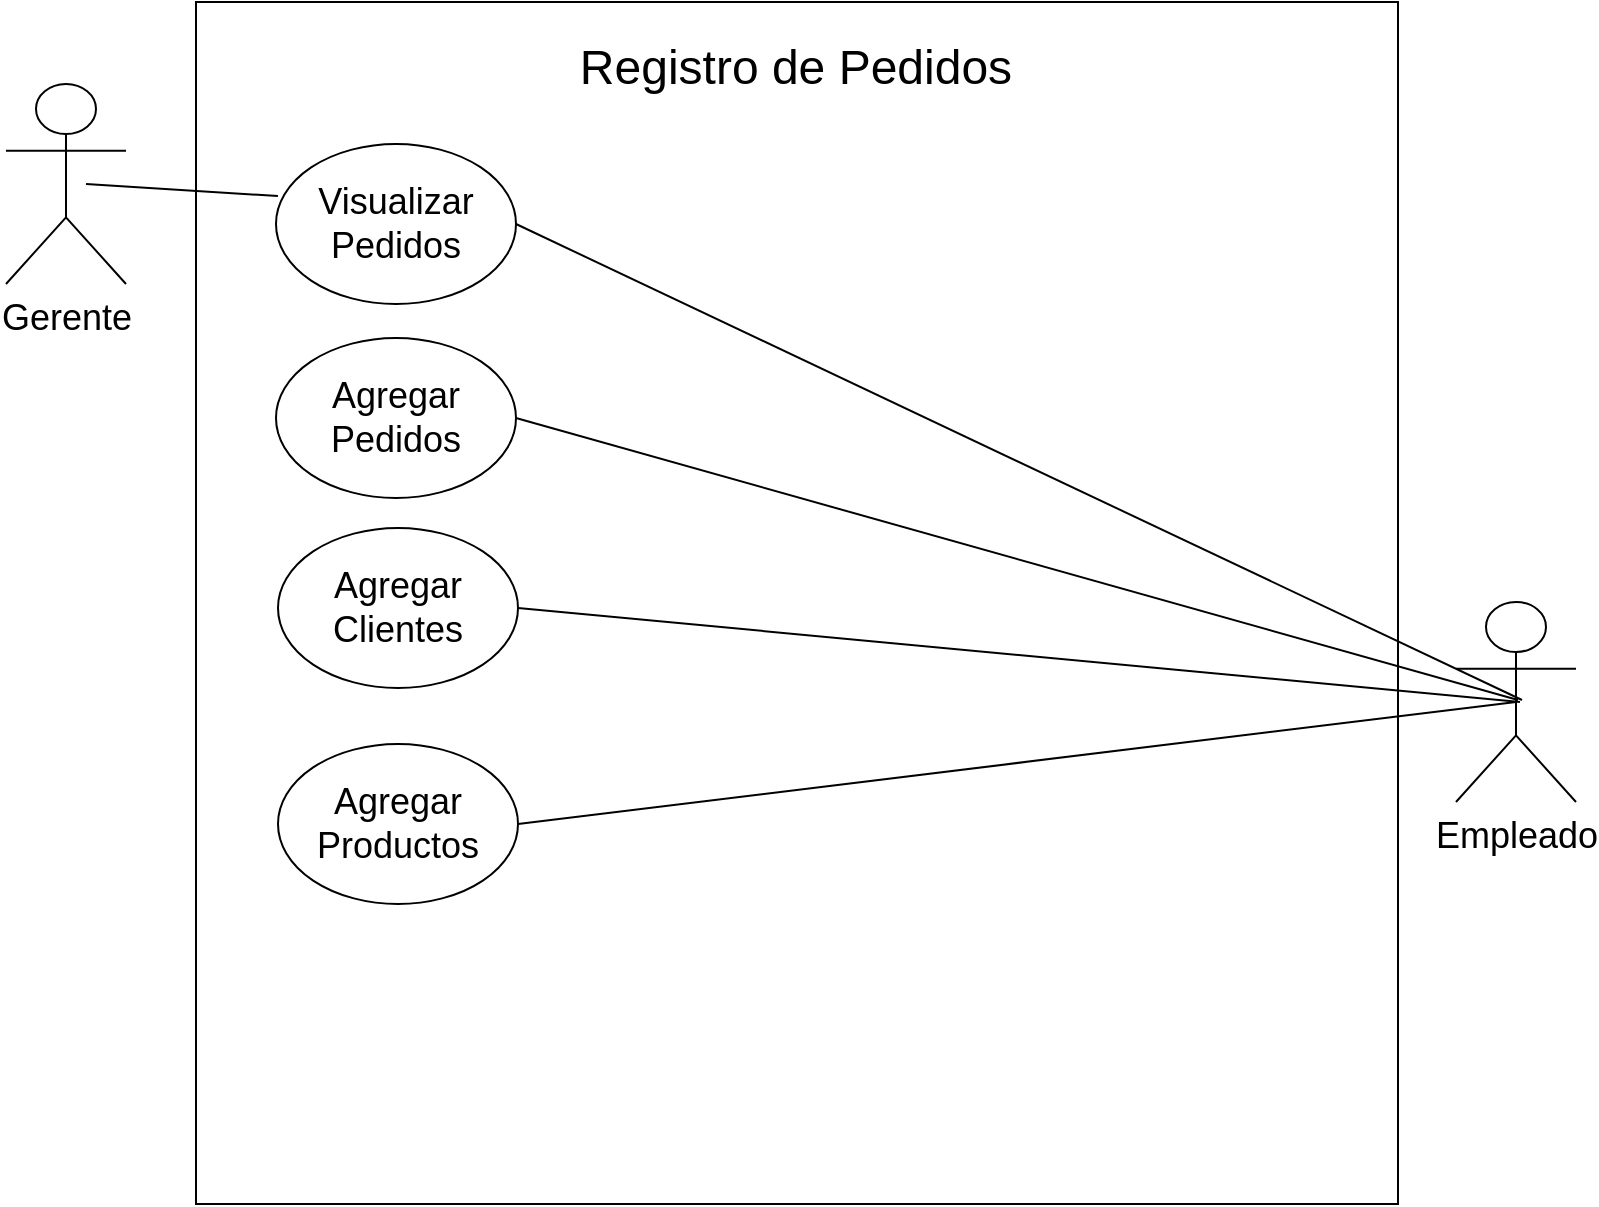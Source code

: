 <mxfile version="20.5.1" type="device"><diagram id="HWR22Jmt92XFeZgZmqWp" name="Página-1"><mxGraphModel dx="1564" dy="840" grid="1" gridSize="10" guides="1" tooltips="1" connect="1" arrows="1" fold="1" page="1" pageScale="1" pageWidth="827" pageHeight="1169" math="0" shadow="0"><root><mxCell id="0"/><mxCell id="1" parent="0"/><mxCell id="znpwcLeAn93QP-Qf7a7g-1" value="" style="whiteSpace=wrap;html=1;aspect=fixed;" vertex="1" parent="1"><mxGeometry x="115" y="199" width="601" height="601" as="geometry"/></mxCell><mxCell id="znpwcLeAn93QP-Qf7a7g-2" value="Registro de Pedidos" style="rounded=0;whiteSpace=wrap;html=1;fontSize=24;strokeColor=none;" vertex="1" parent="1"><mxGeometry x="300" y="202" width="230" height="60" as="geometry"/></mxCell><mxCell id="znpwcLeAn93QP-Qf7a7g-3" value="Visualizar Pedidos" style="ellipse;whiteSpace=wrap;html=1;fontSize=18;" vertex="1" parent="1"><mxGeometry x="155" y="270" width="120" height="80" as="geometry"/></mxCell><mxCell id="znpwcLeAn93QP-Qf7a7g-4" value="Agregar Pedidos" style="ellipse;whiteSpace=wrap;html=1;fontSize=18;" vertex="1" parent="1"><mxGeometry x="155" y="367" width="120" height="80" as="geometry"/></mxCell><mxCell id="znpwcLeAn93QP-Qf7a7g-5" value="Agregar Clientes" style="ellipse;whiteSpace=wrap;html=1;fontSize=18;" vertex="1" parent="1"><mxGeometry x="156" y="462" width="120" height="80" as="geometry"/></mxCell><mxCell id="znpwcLeAn93QP-Qf7a7g-6" value="Empleado" style="shape=umlActor;verticalLabelPosition=bottom;verticalAlign=top;html=1;outlineConnect=0;fontSize=18;" vertex="1" parent="1"><mxGeometry x="745" y="499" width="60" height="100" as="geometry"/></mxCell><mxCell id="znpwcLeAn93QP-Qf7a7g-11" value="Agregar Productos" style="ellipse;whiteSpace=wrap;html=1;fontSize=18;" vertex="1" parent="1"><mxGeometry x="156" y="570" width="120" height="80" as="geometry"/></mxCell><mxCell id="znpwcLeAn93QP-Qf7a7g-12" value="Gerente" style="shape=umlActor;verticalLabelPosition=bottom;verticalAlign=top;html=1;outlineConnect=0;fontSize=18;" vertex="1" parent="1"><mxGeometry x="20" y="240" width="60" height="100" as="geometry"/></mxCell><mxCell id="znpwcLeAn93QP-Qf7a7g-15" value="" style="endArrow=none;html=1;rounded=0;fontSize=18;entryX=0.008;entryY=0.325;entryDx=0;entryDy=0;entryPerimeter=0;" edge="1" parent="1" target="znpwcLeAn93QP-Qf7a7g-3"><mxGeometry width="50" height="50" relative="1" as="geometry"><mxPoint x="60" y="290" as="sourcePoint"/><mxPoint x="430" y="550" as="targetPoint"/></mxGeometry></mxCell><mxCell id="znpwcLeAn93QP-Qf7a7g-16" value="" style="endArrow=none;html=1;rounded=0;fontSize=18;entryX=0.5;entryY=0.5;entryDx=0;entryDy=0;entryPerimeter=0;exitX=1;exitY=0.5;exitDx=0;exitDy=0;" edge="1" parent="1" source="znpwcLeAn93QP-Qf7a7g-11" target="znpwcLeAn93QP-Qf7a7g-6"><mxGeometry width="50" height="50" relative="1" as="geometry"><mxPoint x="380" y="600" as="sourcePoint"/><mxPoint x="430" y="550" as="targetPoint"/></mxGeometry></mxCell><mxCell id="znpwcLeAn93QP-Qf7a7g-17" value="" style="endArrow=none;html=1;rounded=0;fontSize=18;entryX=0.5;entryY=0.5;entryDx=0;entryDy=0;entryPerimeter=0;exitX=1;exitY=0.5;exitDx=0;exitDy=0;" edge="1" parent="1" source="znpwcLeAn93QP-Qf7a7g-5"><mxGeometry width="50" height="50" relative="1" as="geometry"><mxPoint x="278" y="610" as="sourcePoint"/><mxPoint x="777" y="549" as="targetPoint"/></mxGeometry></mxCell><mxCell id="znpwcLeAn93QP-Qf7a7g-18" value="" style="endArrow=none;html=1;rounded=0;fontSize=18;entryX=0.5;entryY=0.5;entryDx=0;entryDy=0;entryPerimeter=0;exitX=1;exitY=0.5;exitDx=0;exitDy=0;" edge="1" parent="1" source="znpwcLeAn93QP-Qf7a7g-4"><mxGeometry width="50" height="50" relative="1" as="geometry"><mxPoint x="275" y="501" as="sourcePoint"/><mxPoint x="776" y="548" as="targetPoint"/></mxGeometry></mxCell><mxCell id="znpwcLeAn93QP-Qf7a7g-19" value="" style="endArrow=none;html=1;rounded=0;fontSize=18;entryX=0.5;entryY=0.5;entryDx=0;entryDy=0;entryPerimeter=0;exitX=1;exitY=0.5;exitDx=0;exitDy=0;" edge="1" parent="1" source="znpwcLeAn93QP-Qf7a7g-3"><mxGeometry width="50" height="50" relative="1" as="geometry"><mxPoint x="277" y="407" as="sourcePoint"/><mxPoint x="778" y="548" as="targetPoint"/></mxGeometry></mxCell></root></mxGraphModel></diagram></mxfile>